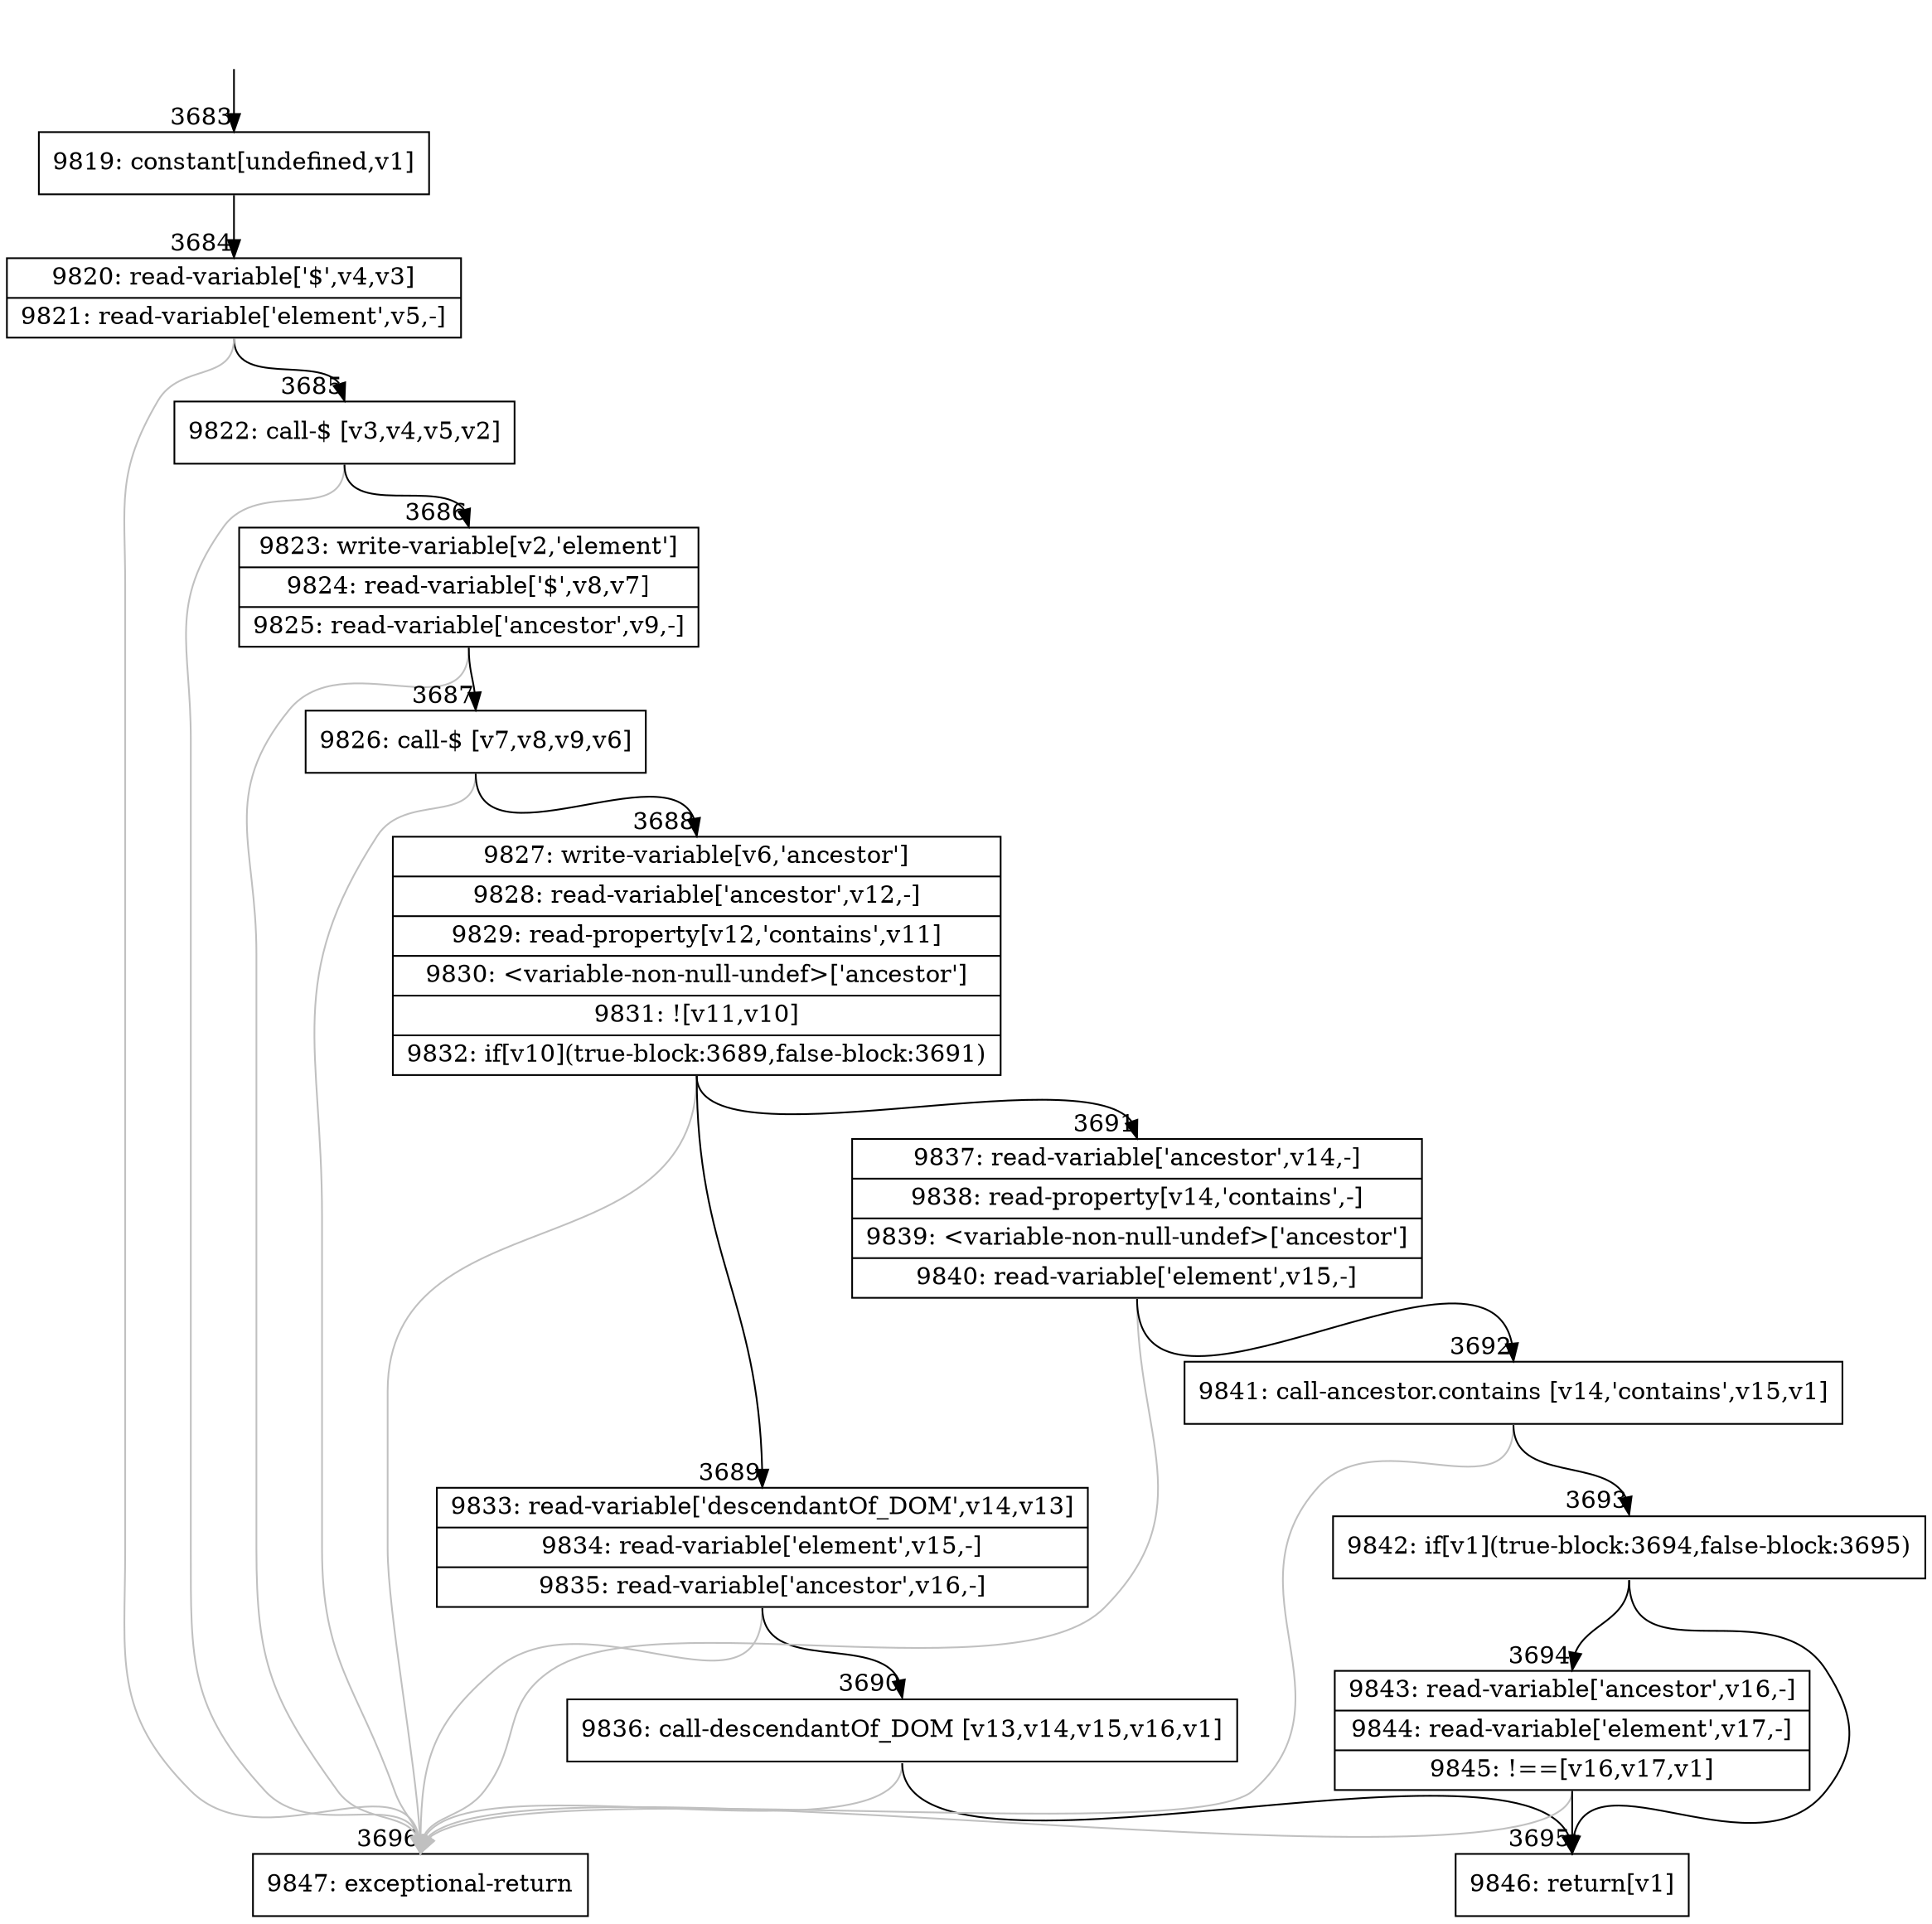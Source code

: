 digraph {
rankdir="TD"
BB_entry312[shape=none,label=""];
BB_entry312 -> BB3683 [tailport=s, headport=n, headlabel="    3683"]
BB3683 [shape=record label="{9819: constant[undefined,v1]}" ] 
BB3683 -> BB3684 [tailport=s, headport=n, headlabel="      3684"]
BB3684 [shape=record label="{9820: read-variable['$',v4,v3]|9821: read-variable['element',v5,-]}" ] 
BB3684 -> BB3685 [tailport=s, headport=n, headlabel="      3685"]
BB3684 -> BB3696 [tailport=s, headport=n, color=gray, headlabel="      3696"]
BB3685 [shape=record label="{9822: call-$ [v3,v4,v5,v2]}" ] 
BB3685 -> BB3686 [tailport=s, headport=n, headlabel="      3686"]
BB3685 -> BB3696 [tailport=s, headport=n, color=gray]
BB3686 [shape=record label="{9823: write-variable[v2,'element']|9824: read-variable['$',v8,v7]|9825: read-variable['ancestor',v9,-]}" ] 
BB3686 -> BB3687 [tailport=s, headport=n, headlabel="      3687"]
BB3686 -> BB3696 [tailport=s, headport=n, color=gray]
BB3687 [shape=record label="{9826: call-$ [v7,v8,v9,v6]}" ] 
BB3687 -> BB3688 [tailport=s, headport=n, headlabel="      3688"]
BB3687 -> BB3696 [tailport=s, headport=n, color=gray]
BB3688 [shape=record label="{9827: write-variable[v6,'ancestor']|9828: read-variable['ancestor',v12,-]|9829: read-property[v12,'contains',v11]|9830: \<variable-non-null-undef\>['ancestor']|9831: ![v11,v10]|9832: if[v10](true-block:3689,false-block:3691)}" ] 
BB3688 -> BB3689 [tailport=s, headport=n, headlabel="      3689"]
BB3688 -> BB3691 [tailport=s, headport=n, headlabel="      3691"]
BB3688 -> BB3696 [tailport=s, headport=n, color=gray]
BB3689 [shape=record label="{9833: read-variable['descendantOf_DOM',v14,v13]|9834: read-variable['element',v15,-]|9835: read-variable['ancestor',v16,-]}" ] 
BB3689 -> BB3690 [tailport=s, headport=n, headlabel="      3690"]
BB3689 -> BB3696 [tailport=s, headport=n, color=gray]
BB3690 [shape=record label="{9836: call-descendantOf_DOM [v13,v14,v15,v16,v1]}" ] 
BB3690 -> BB3695 [tailport=s, headport=n, headlabel="      3695"]
BB3690 -> BB3696 [tailport=s, headport=n, color=gray]
BB3691 [shape=record label="{9837: read-variable['ancestor',v14,-]|9838: read-property[v14,'contains',-]|9839: \<variable-non-null-undef\>['ancestor']|9840: read-variable['element',v15,-]}" ] 
BB3691 -> BB3692 [tailport=s, headport=n, headlabel="      3692"]
BB3691 -> BB3696 [tailport=s, headport=n, color=gray]
BB3692 [shape=record label="{9841: call-ancestor.contains [v14,'contains',v15,v1]}" ] 
BB3692 -> BB3693 [tailport=s, headport=n, headlabel="      3693"]
BB3692 -> BB3696 [tailport=s, headport=n, color=gray]
BB3693 [shape=record label="{9842: if[v1](true-block:3694,false-block:3695)}" ] 
BB3693 -> BB3695 [tailport=s, headport=n]
BB3693 -> BB3694 [tailport=s, headport=n, headlabel="      3694"]
BB3694 [shape=record label="{9843: read-variable['ancestor',v16,-]|9844: read-variable['element',v17,-]|9845: !==[v16,v17,v1]}" ] 
BB3694 -> BB3695 [tailport=s, headport=n]
BB3694 -> BB3696 [tailport=s, headport=n, color=gray]
BB3695 [shape=record label="{9846: return[v1]}" ] 
BB3696 [shape=record label="{9847: exceptional-return}" ] 
//#$~ 2694
}
